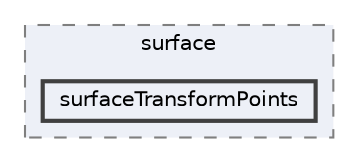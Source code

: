 digraph "applications/utilities/surface/surfaceTransformPoints"
{
 // LATEX_PDF_SIZE
  bgcolor="transparent";
  edge [fontname=Helvetica,fontsize=10,labelfontname=Helvetica,labelfontsize=10];
  node [fontname=Helvetica,fontsize=10,shape=box,height=0.2,width=0.4];
  compound=true
  subgraph clusterdir_f17de662d5fa06afbf0442aecb6ca0a0 {
    graph [ bgcolor="#edf0f7", pencolor="grey50", label="surface", fontname=Helvetica,fontsize=10 style="filled,dashed", URL="dir_f17de662d5fa06afbf0442aecb6ca0a0.html",tooltip=""]
  dir_70602f7e74b6a4457c05b93416b21b3c [label="surfaceTransformPoints", fillcolor="#edf0f7", color="grey25", style="filled,bold", URL="dir_70602f7e74b6a4457c05b93416b21b3c.html",tooltip=""];
  }
}
